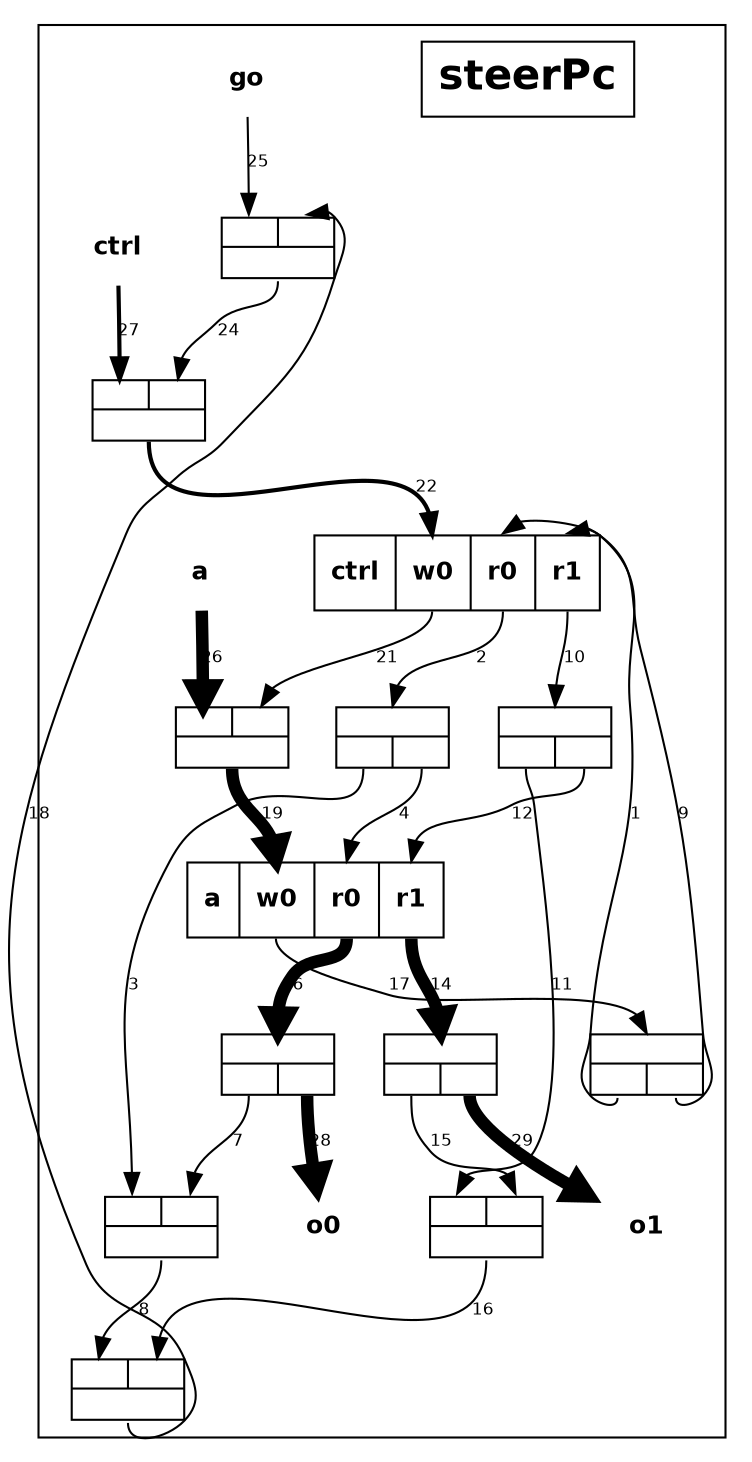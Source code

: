 digraph steerPc {
  outputorder="edgesfirst";
  size="7.086614173228347,10.236220472440946";
  ratio="2.0"
  subgraph cluster_steerPc {
    edge [fontsize="8", fontname="Helvetica", labelfontname="Helvetica", labelfontsize="8", arrowhead="normal"];
    node [fontsize="12", fontname="Helvetica-Bold", shape="box"];
    title [label="steerPc", fontsize="20"];
    port0 [portref="0", label="go", style="bold", shape="none"];
    port1 [portref="1", label="a", style="bold", shape="none"];
    port2 [portref="2", label="ctrl", style="bold", shape="none"];
    port3 [portref="3", label="o0", style="bold", shape="none"];
    port4 [portref="4", label="o1", style="bold", shape="none"];
    comp2 [compref="2", label="{{<i>}|{<o0>|<o1>}}", height="0.4", fontsize="2", nojustify="true", shape="record"];
    comp3 [compref="3", label="{{<i0>|<i1>}|{<o>}}", height="0.4", fontsize="2", nojustify="true", shape="record"];
    comp5 [compref="5", label="{{<i>}|{<o0>|<o1>}}", height="0.4", fontsize="2", nojustify="true", shape="record"];
    comp6 [compref="6", label="{{<i0>|<i1>}|{<o>}}", height="0.4", fontsize="2", nojustify="true", shape="record"];
    comp7 [compref="7", label="{{<i>}|{<o0>|<o1>}}", height="0.4", fontsize="2", nojustify="true", shape="record"];
    comp8 [compref="8", label="{{<i0>|<i1>}|{<o>}}", height="0.4", fontsize="2", nojustify="true", shape="record"];
    comp9 [compref="9", label="a|<w0>w0|<r0>r0|<r1>r1", shape="record"];
    comp11 [compref="11", label="ctrl|<w0>w0|<r0>r0|<r1>r1", shape="record"];
    comp13 [compref="13", label="{{<i0>|<i1>}|{<o>}}", height="0.4", fontsize="2", nojustify="true", shape="record"];
    comp14 [compref="14", label="{{<i0>|<i1>}|{<o>}}", height="0.4", fontsize="2", nojustify="true", shape="record"];
    comp15 [compref="15", label="{{<i0>|<i1>}|{<o>}}", height="0.4", fontsize="2", nojustify="true", shape="record"];
    comp16 [compref="16", label="{{<i>}|{<o0>|<o1>}}", height="0.4", fontsize="2", nojustify="true", shape="record"];
    comp17 [compref="17", label="{{<i>}|{<o0>|<o1>}}", height="0.4", fontsize="2", nojustify="true", shape="record"]
    comp7:o0:s -> comp11:r0:n [linkref="1", label="1", penwidth="1", weight="1"];
    comp11:r0:s -> comp2:i:n [linkref="2", label="2", penwidth="1", weight="1"];
    comp2:o0:s -> comp3:i0:n [linkref="3", label="3", penwidth="1", weight="1"];
    comp2:o1:s -> comp9:r0:n [linkref="4", label="4", penwidth="1", weight="1"];
    comp9:r0:s -> comp16:i:n [linkref="6", label="6", penwidth="6", weight="6"];
    comp16:o0:s -> comp3:i1:n [linkref="7", label="7", penwidth="1", weight="1"];
    comp3:o:s -> comp8:i0:n [linkref="8", label="8", penwidth="1", weight="1"];
    comp7:o1:s -> comp11:r1:n [linkref="9", label="9", penwidth="1", weight="1"];
    comp11:r1:s -> comp5:i:n [linkref="10", label="10", penwidth="1", weight="1"];
    comp5:o0:s -> comp6:i0:n [linkref="11", label="11", penwidth="1", weight="1"];
    comp5:o1:s -> comp9:r1:n [linkref="12", label="12", penwidth="1", weight="1"];
    comp9:r1:s -> comp17:i:n [linkref="14", label="14", penwidth="6", weight="6"];
    comp17:o0:s -> comp6:i1:n [linkref="15", label="15", penwidth="1", weight="1"];
    comp6:o:s -> comp8:i1:n [linkref="16", label="16", penwidth="1", weight="1"];
    comp9:w0:s -> comp7:i:n [linkref="17", label="17", penwidth="1", weight="1"];
    comp8:o:s -> comp13:i1:n [linkref="18", label="18", penwidth="1", weight="1"];
    comp14:o:s -> comp9:w0:n [linkref="19", label="19", penwidth="6", weight="6"];
    comp11:w0:s -> comp14:i1:n [linkref="21", label="21", penwidth="1", weight="1"];
    comp15:o:s -> comp11:w0:n [linkref="22", label="22", penwidth="2", weight="2"];
    comp13:o:s -> comp15:i1:n [linkref="24", label="24", penwidth="1", weight="1"];
    port0 -> comp13:i0:n [linkref="25", label="25", penwidth="1", weight="1"];
    port1 -> comp14:i0:n [linkref="26", label="26", penwidth="6", weight="6"];
    port2 -> comp15:i0:n [linkref="27", label="27", penwidth="2", weight="2"];
    comp16:o1:s -> port3 [linkref="28", label="28", penwidth="6", weight="6"];
    comp17:o1:s -> port4 [linkref="29", label="29", penwidth="6", weight="6"]
  }
}
